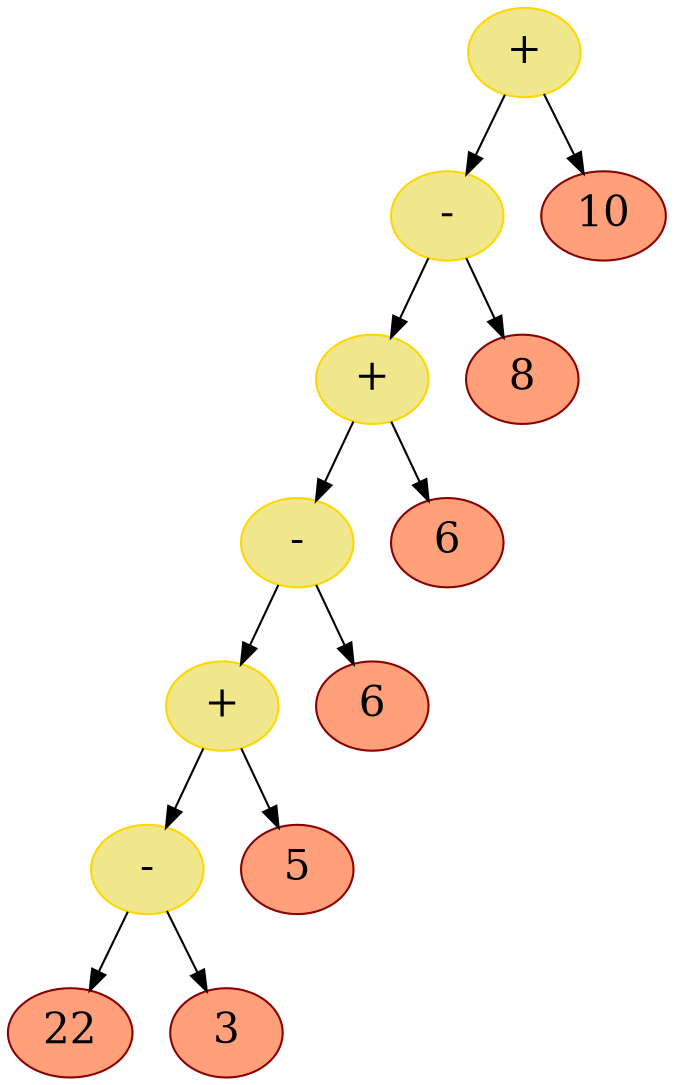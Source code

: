 digraph {
	node[color = "#000000", fontsize = 20];
	edge[color = "#000000", fontsize = 20];
		hey0[label = "+", shape = "ellipse", color="#FFD700", style="filled", fillcolor = "#F0E68C"];
		hey0->hey1;
		hey1[label = "-", shape = "ellipse", color="#FFD700", style="filled", fillcolor = "#F0E68C"];
		hey1->hey2;
		hey2[label = "+", shape = "ellipse", color="#FFD700", style="filled", fillcolor = "#F0E68C"];
		hey2->hey3;
		hey3[label = "-", shape = "ellipse", color="#FFD700", style="filled", fillcolor = "#F0E68C"];
		hey3->hey4;
		hey4[label = "+", shape = "ellipse", color="#FFD700", style="filled", fillcolor = "#F0E68C"];
		hey4->hey5;
		hey5[label = "-", shape = "ellipse", color="#FFD700", style="filled", fillcolor = "#F0E68C"];
		hey5->hey6;
		hey6[label = "22", shape = "ellipse", color="#8B0000", style="filled", fillcolor = "#FFA07A"];
		hey5->hey7;
		hey7[label = "3", shape = "ellipse", color="#8B0000", style="filled", fillcolor = "#FFA07A"];
		hey4->hey8;
		hey8[label = "5", shape = "ellipse", color="#8B0000", style="filled", fillcolor = "#FFA07A"];
		hey3->hey9;
		hey9[label = "6", shape = "ellipse", color="#8B0000", style="filled", fillcolor = "#FFA07A"];
		hey2->hey10;
		hey10[label = "6", shape = "ellipse", color="#8B0000", style="filled", fillcolor = "#FFA07A"];
		hey1->hey11;
		hey11[label = "8", shape = "ellipse", color="#8B0000", style="filled", fillcolor = "#FFA07A"];
		hey0->hey12;
		hey12[label = "10", shape = "ellipse", color="#8B0000", style="filled", fillcolor = "#FFA07A"];
}